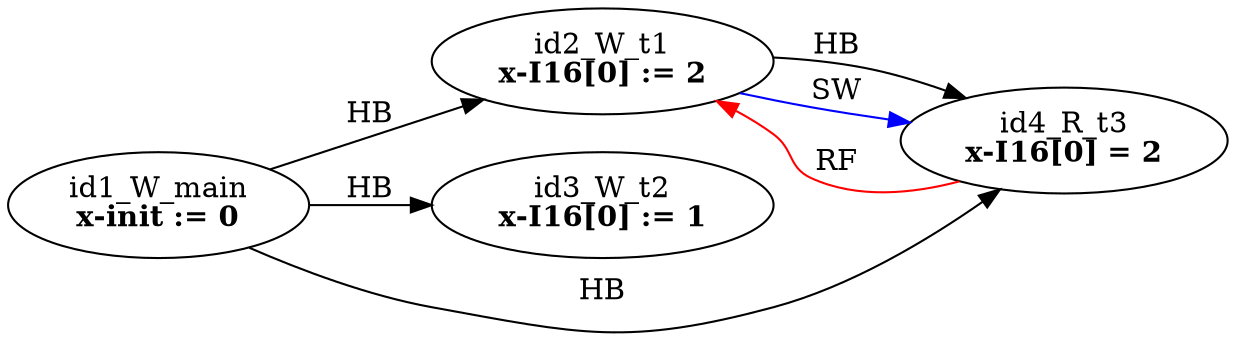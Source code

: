 digraph memory_model {
rankdir=LR;
splines=true; esep=0.5;
id1_W_main -> id2_W_t1 [label = "HB", color="black"];
id1_W_main -> id3_W_t2 [label = "HB", color="black"];
id1_W_main -> id4_R_t3 [label = "HB", color="black"];
id2_W_t1 -> id4_R_t3 [label = "HB", color="black"];
id4_R_t3 -> id2_W_t1 [label = "RF", color="red"];
id2_W_t1 -> id4_R_t3 [label = "SW", color="blue"];
id1_W_main [label=<id1_W_main<br/><B>x-init := 0</B>>, pos="5.0,2!"]
id2_W_t1 [label=<id2_W_t1<br/><B>x-I16[0] := 2</B>>, pos="0,0!"]
id3_W_t2 [label=<id3_W_t2<br/><B>x-I16[0] := 1</B>>, pos="5,0!"]
id4_R_t3 [label=<id4_R_t3<br/><B>x-I16[0] = 2</B>>, pos="10,0!"]
}